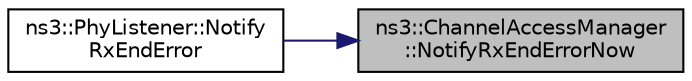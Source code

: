 digraph "ns3::ChannelAccessManager::NotifyRxEndErrorNow"
{
 // LATEX_PDF_SIZE
  edge [fontname="Helvetica",fontsize="10",labelfontname="Helvetica",labelfontsize="10"];
  node [fontname="Helvetica",fontsize="10",shape=record];
  rankdir="RL";
  Node1 [label="ns3::ChannelAccessManager\l::NotifyRxEndErrorNow",height=0.2,width=0.4,color="black", fillcolor="grey75", style="filled", fontcolor="black",tooltip="Notify the Txop that a packet reception was just completed unsuccessfully."];
  Node1 -> Node2 [dir="back",color="midnightblue",fontsize="10",style="solid",fontname="Helvetica"];
  Node2 [label="ns3::PhyListener::Notify\lRxEndError",height=0.2,width=0.4,color="black", fillcolor="white", style="filled",URL="$classns3_1_1_phy_listener.html#a07ac53b0d59ce22b0ef6368ebac1da94",tooltip="We have received the last bit of a packet for which NotifyRxStart was invoked first and,..."];
}
